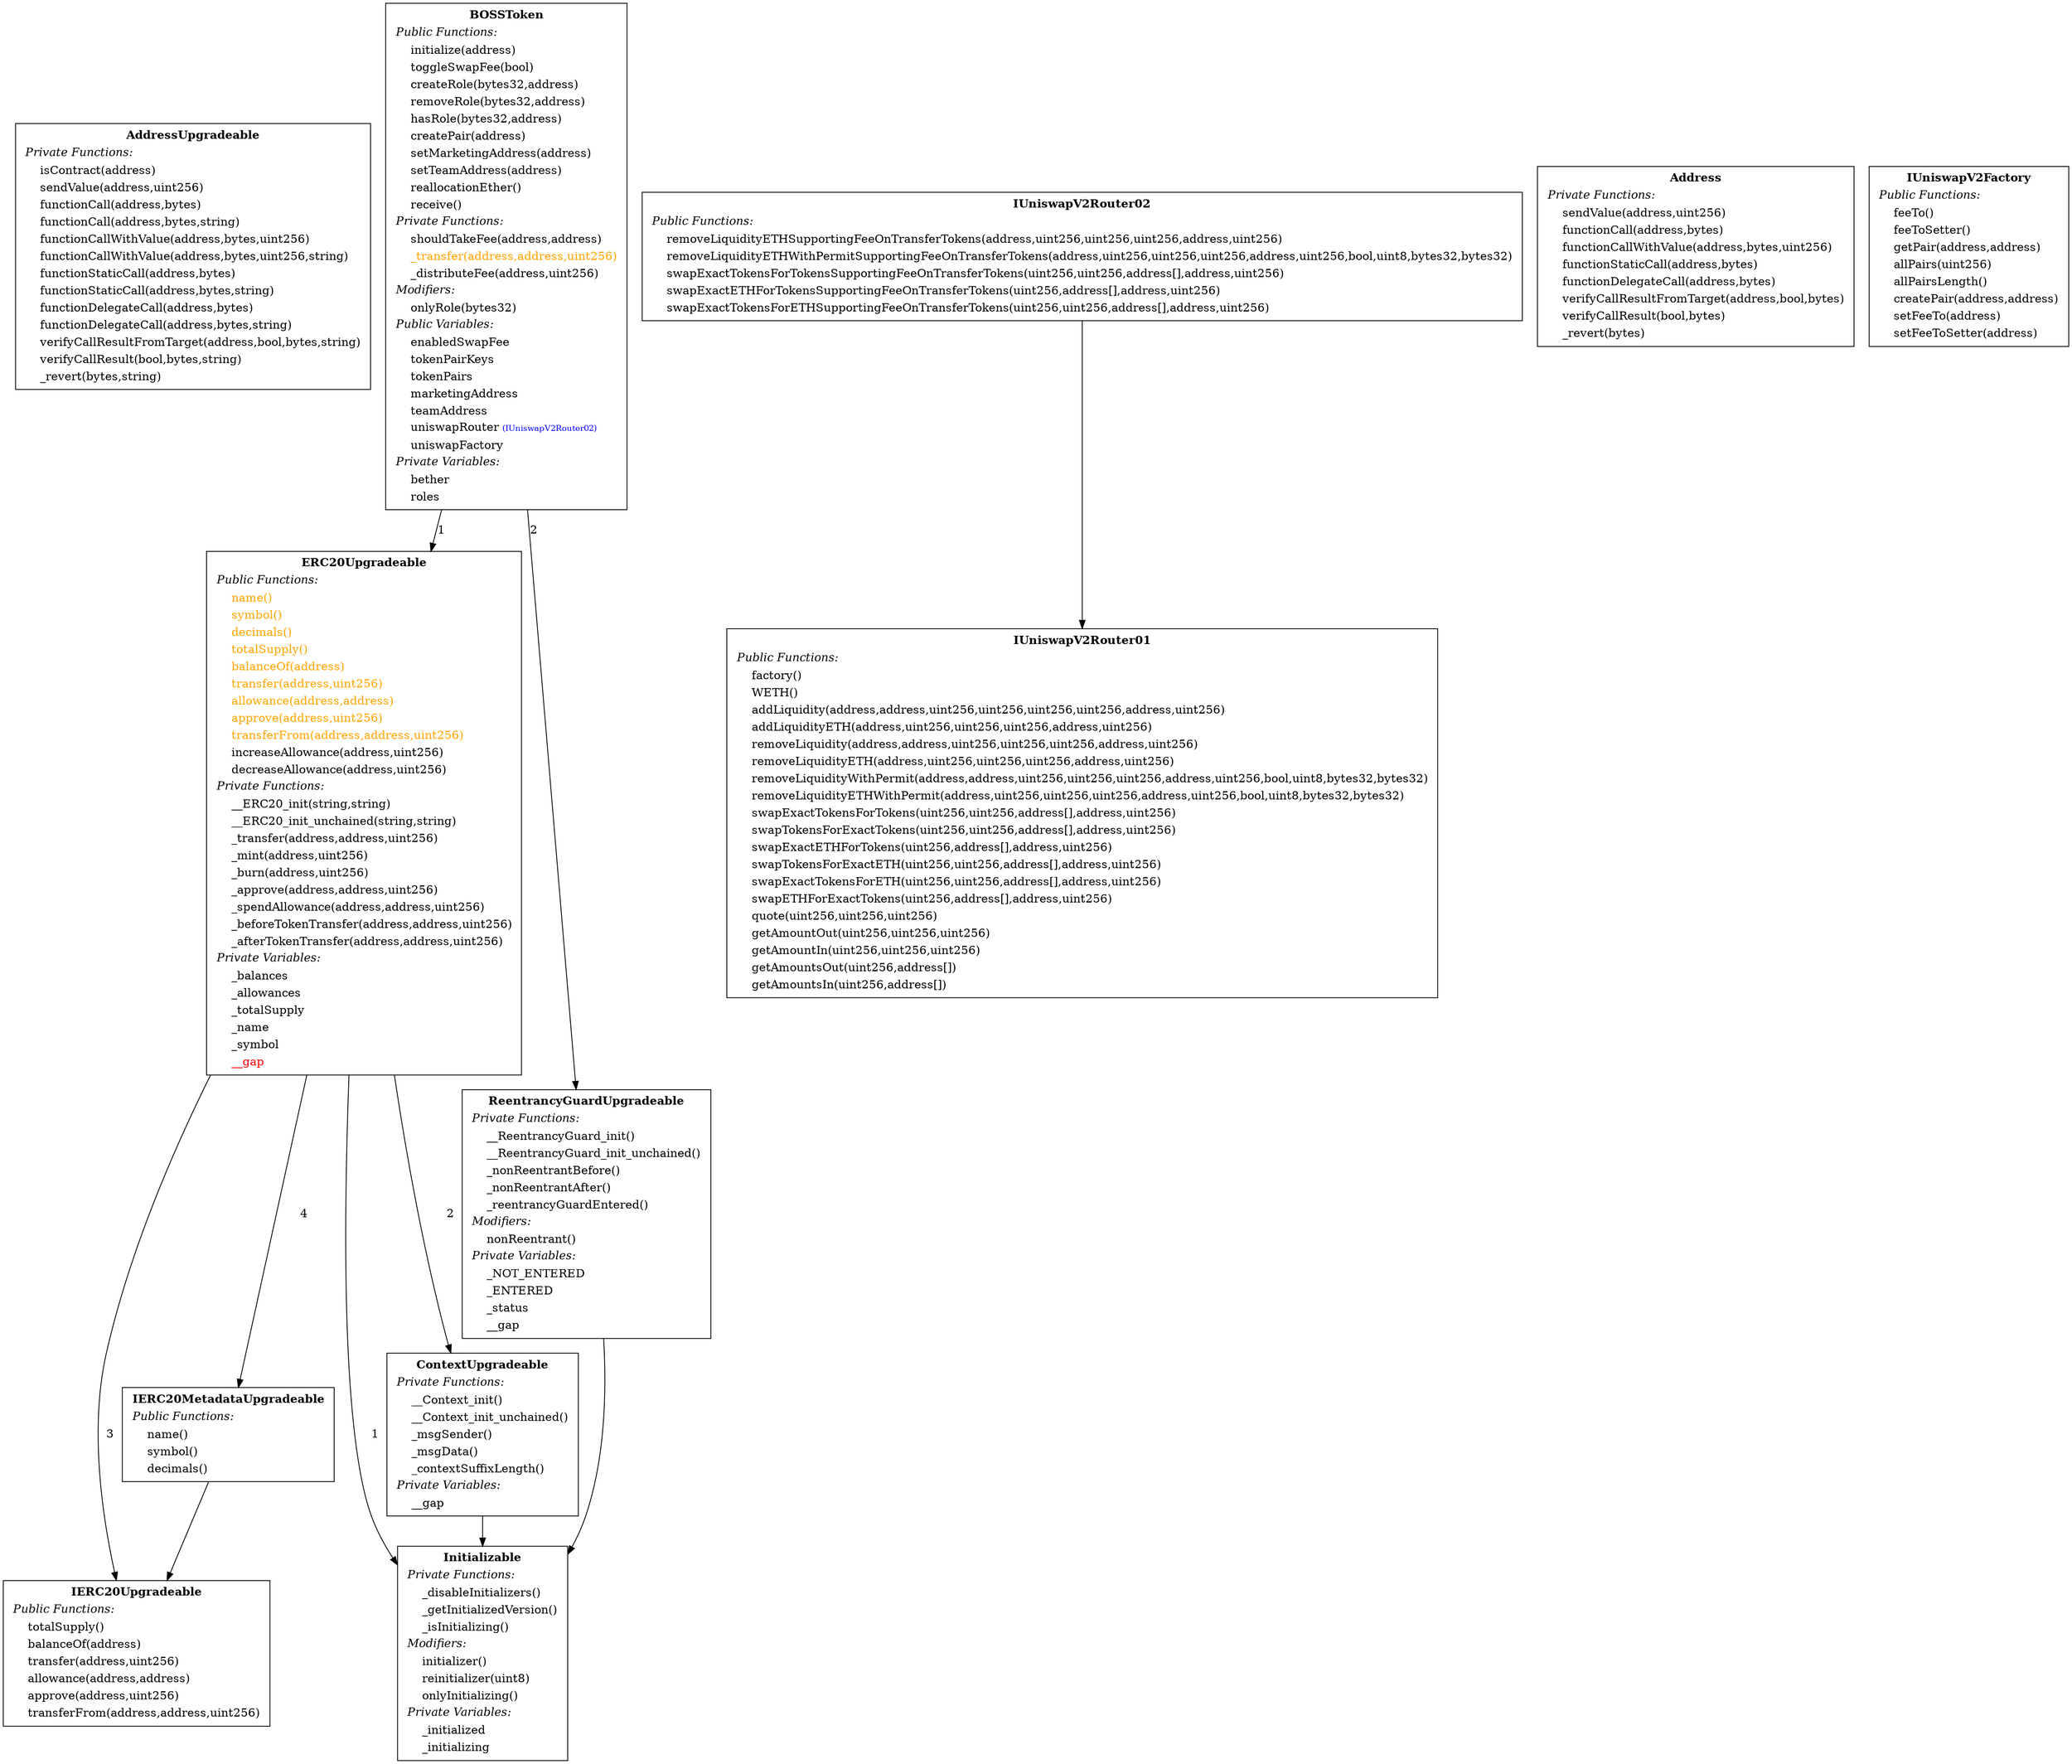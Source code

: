 digraph "" {
AddressUpgradeable[shape="box"label=< <TABLE border="0"><TR><TD align="center"><B>AddressUpgradeable</B></TD></TR><TR><TD align="left"><I>Private Functions:</I></TD></TR><TR><TD align="left">    isContract(address)</TD></TR><TR><TD align="left">    sendValue(address,uint256)</TD></TR><TR><TD align="left">    functionCall(address,bytes)</TD></TR><TR><TD align="left">    functionCall(address,bytes,string)</TD></TR><TR><TD align="left">    functionCallWithValue(address,bytes,uint256)</TD></TR><TR><TD align="left">    functionCallWithValue(address,bytes,uint256,string)</TD></TR><TR><TD align="left">    functionStaticCall(address,bytes)</TD></TR><TR><TD align="left">    functionStaticCall(address,bytes,string)</TD></TR><TR><TD align="left">    functionDelegateCall(address,bytes)</TD></TR><TR><TD align="left">    functionDelegateCall(address,bytes,string)</TD></TR><TR><TD align="left">    verifyCallResultFromTarget(address,bool,bytes,string)</TD></TR><TR><TD align="left">    verifyCallResult(bool,bytes,string)</TD></TR><TR><TD align="left">    _revert(bytes,string)</TD></TR></TABLE> >];

Initializable[shape="box"label=< <TABLE border="0"><TR><TD align="center"><B>Initializable</B></TD></TR><TR><TD align="left"><I>Private Functions:</I></TD></TR><TR><TD align="left">    _disableInitializers()</TD></TR><TR><TD align="left">    _getInitializedVersion()</TD></TR><TR><TD align="left">    _isInitializing()</TD></TR><TR><TD align="left"><I>Modifiers:</I></TD></TR><TR><TD align="left">    initializer()</TD></TR><TR><TD align="left">    reinitializer(uint8)</TD></TR><TR><TD align="left">    onlyInitializing()</TD></TR><TR><TD align="left"><I>Private Variables:</I></TD></TR><TR><TD align="left">    _initialized</TD></TR><TR><TD align="left">    _initializing</TD></TR></TABLE> >];

ReentrancyGuardUpgradeable -> Initializable;
ReentrancyGuardUpgradeable[shape="box"label=< <TABLE border="0"><TR><TD align="center"><B>ReentrancyGuardUpgradeable</B></TD></TR><TR><TD align="left"><I>Private Functions:</I></TD></TR><TR><TD align="left">    __ReentrancyGuard_init()</TD></TR><TR><TD align="left">    __ReentrancyGuard_init_unchained()</TD></TR><TR><TD align="left">    _nonReentrantBefore()</TD></TR><TR><TD align="left">    _nonReentrantAfter()</TD></TR><TR><TD align="left">    _reentrancyGuardEntered()</TD></TR><TR><TD align="left"><I>Modifiers:</I></TD></TR><TR><TD align="left">    nonReentrant()</TD></TR><TR><TD align="left"><I>Private Variables:</I></TD></TR><TR><TD align="left">    _NOT_ENTERED</TD></TR><TR><TD align="left">    _ENTERED</TD></TR><TR><TD align="left">    _status</TD></TR><TR><TD align="left">    __gap</TD></TR></TABLE> >];

IERC20Upgradeable[shape="box"label=< <TABLE border="0"><TR><TD align="center"><B>IERC20Upgradeable</B></TD></TR><TR><TD align="left"><I>Public Functions:</I></TD></TR><TR><TD align="left">    totalSupply()</TD></TR><TR><TD align="left">    balanceOf(address)</TD></TR><TR><TD align="left">    transfer(address,uint256)</TD></TR><TR><TD align="left">    allowance(address,address)</TD></TR><TR><TD align="left">    approve(address,uint256)</TD></TR><TR><TD align="left">    transferFrom(address,address,uint256)</TD></TR></TABLE> >];

IERC20MetadataUpgradeable -> IERC20Upgradeable;
IERC20MetadataUpgradeable[shape="box"label=< <TABLE border="0"><TR><TD align="center"><B>IERC20MetadataUpgradeable</B></TD></TR><TR><TD align="left"><I>Public Functions:</I></TD></TR><TR><TD align="left">    name()</TD></TR><TR><TD align="left">    symbol()</TD></TR><TR><TD align="left">    decimals()</TD></TR></TABLE> >];

ContextUpgradeable -> Initializable;
ContextUpgradeable[shape="box"label=< <TABLE border="0"><TR><TD align="center"><B>ContextUpgradeable</B></TD></TR><TR><TD align="left"><I>Private Functions:</I></TD></TR><TR><TD align="left">    __Context_init()</TD></TR><TR><TD align="left">    __Context_init_unchained()</TD></TR><TR><TD align="left">    _msgSender()</TD></TR><TR><TD align="left">    _msgData()</TD></TR><TR><TD align="left">    _contextSuffixLength()</TD></TR><TR><TD align="left"><I>Private Variables:</I></TD></TR><TR><TD align="left">    __gap</TD></TR></TABLE> >];

ERC20Upgradeable -> Initializable [ label="1" ];
ERC20Upgradeable -> ContextUpgradeable [ label="2" ];
ERC20Upgradeable -> IERC20Upgradeable [ label="3" ];
ERC20Upgradeable -> IERC20MetadataUpgradeable [ label="4" ];
ERC20Upgradeable[shape="box"label=< <TABLE border="0"><TR><TD align="center"><B>ERC20Upgradeable</B></TD></TR><TR><TD align="left"><I>Public Functions:</I></TD></TR><TR><TD align="left"><font color="#FFA500">    name()</font></TD></TR><TR><TD align="left"><font color="#FFA500">    symbol()</font></TD></TR><TR><TD align="left"><font color="#FFA500">    decimals()</font></TD></TR><TR><TD align="left"><font color="#FFA500">    totalSupply()</font></TD></TR><TR><TD align="left"><font color="#FFA500">    balanceOf(address)</font></TD></TR><TR><TD align="left"><font color="#FFA500">    transfer(address,uint256)</font></TD></TR><TR><TD align="left"><font color="#FFA500">    allowance(address,address)</font></TD></TR><TR><TD align="left"><font color="#FFA500">    approve(address,uint256)</font></TD></TR><TR><TD align="left"><font color="#FFA500">    transferFrom(address,address,uint256)</font></TD></TR><TR><TD align="left">    increaseAllowance(address,uint256)</TD></TR><TR><TD align="left">    decreaseAllowance(address,uint256)</TD></TR><TR><TD align="left"><I>Private Functions:</I></TD></TR><TR><TD align="left">    __ERC20_init(string,string)</TD></TR><TR><TD align="left">    __ERC20_init_unchained(string,string)</TD></TR><TR><TD align="left">    _transfer(address,address,uint256)</TD></TR><TR><TD align="left">    _mint(address,uint256)</TD></TR><TR><TD align="left">    _burn(address,uint256)</TD></TR><TR><TD align="left">    _approve(address,address,uint256)</TD></TR><TR><TD align="left">    _spendAllowance(address,address,uint256)</TD></TR><TR><TD align="left">    _beforeTokenTransfer(address,address,uint256)</TD></TR><TR><TD align="left">    _afterTokenTransfer(address,address,uint256)</TD></TR><TR><TD align="left"><I>Private Variables:</I></TD></TR><TR><TD align="left">    _balances</TD></TR><TR><TD align="left">    _allowances</TD></TR><TR><TD align="left">    _totalSupply</TD></TR><TR><TD align="left">    _name</TD></TR><TR><TD align="left">    _symbol</TD></TR><TR><TD align="left"><font color="red">    __gap</font></TD></TR></TABLE> >];

IUniswapV2Router01[shape="box"label=< <TABLE border="0"><TR><TD align="center"><B>IUniswapV2Router01</B></TD></TR><TR><TD align="left"><I>Public Functions:</I></TD></TR><TR><TD align="left">    factory()</TD></TR><TR><TD align="left">    WETH()</TD></TR><TR><TD align="left">    addLiquidity(address,address,uint256,uint256,uint256,uint256,address,uint256)</TD></TR><TR><TD align="left">    addLiquidityETH(address,uint256,uint256,uint256,address,uint256)</TD></TR><TR><TD align="left">    removeLiquidity(address,address,uint256,uint256,uint256,address,uint256)</TD></TR><TR><TD align="left">    removeLiquidityETH(address,uint256,uint256,uint256,address,uint256)</TD></TR><TR><TD align="left">    removeLiquidityWithPermit(address,address,uint256,uint256,uint256,address,uint256,bool,uint8,bytes32,bytes32)</TD></TR><TR><TD align="left">    removeLiquidityETHWithPermit(address,uint256,uint256,uint256,address,uint256,bool,uint8,bytes32,bytes32)</TD></TR><TR><TD align="left">    swapExactTokensForTokens(uint256,uint256,address[],address,uint256)</TD></TR><TR><TD align="left">    swapTokensForExactTokens(uint256,uint256,address[],address,uint256)</TD></TR><TR><TD align="left">    swapExactETHForTokens(uint256,address[],address,uint256)</TD></TR><TR><TD align="left">    swapTokensForExactETH(uint256,uint256,address[],address,uint256)</TD></TR><TR><TD align="left">    swapExactTokensForETH(uint256,uint256,address[],address,uint256)</TD></TR><TR><TD align="left">    swapETHForExactTokens(uint256,address[],address,uint256)</TD></TR><TR><TD align="left">    quote(uint256,uint256,uint256)</TD></TR><TR><TD align="left">    getAmountOut(uint256,uint256,uint256)</TD></TR><TR><TD align="left">    getAmountIn(uint256,uint256,uint256)</TD></TR><TR><TD align="left">    getAmountsOut(uint256,address[])</TD></TR><TR><TD align="left">    getAmountsIn(uint256,address[])</TD></TR></TABLE> >];

IUniswapV2Router02 -> IUniswapV2Router01;
IUniswapV2Router02[shape="box"label=< <TABLE border="0"><TR><TD align="center"><B>IUniswapV2Router02</B></TD></TR><TR><TD align="left"><I>Public Functions:</I></TD></TR><TR><TD align="left">    removeLiquidityETHSupportingFeeOnTransferTokens(address,uint256,uint256,uint256,address,uint256)</TD></TR><TR><TD align="left">    removeLiquidityETHWithPermitSupportingFeeOnTransferTokens(address,uint256,uint256,uint256,address,uint256,bool,uint8,bytes32,bytes32)</TD></TR><TR><TD align="left">    swapExactTokensForTokensSupportingFeeOnTransferTokens(uint256,uint256,address[],address,uint256)</TD></TR><TR><TD align="left">    swapExactETHForTokensSupportingFeeOnTransferTokens(uint256,address[],address,uint256)</TD></TR><TR><TD align="left">    swapExactTokensForETHSupportingFeeOnTransferTokens(uint256,uint256,address[],address,uint256)</TD></TR></TABLE> >];

Address[shape="box"label=< <TABLE border="0"><TR><TD align="center"><B>Address</B></TD></TR><TR><TD align="left"><I>Private Functions:</I></TD></TR><TR><TD align="left">    sendValue(address,uint256)</TD></TR><TR><TD align="left">    functionCall(address,bytes)</TD></TR><TR><TD align="left">    functionCallWithValue(address,bytes,uint256)</TD></TR><TR><TD align="left">    functionStaticCall(address,bytes)</TD></TR><TR><TD align="left">    functionDelegateCall(address,bytes)</TD></TR><TR><TD align="left">    verifyCallResultFromTarget(address,bool,bytes)</TD></TR><TR><TD align="left">    verifyCallResult(bool,bytes)</TD></TR><TR><TD align="left">    _revert(bytes)</TD></TR></TABLE> >];

IUniswapV2Factory[shape="box"label=< <TABLE border="0"><TR><TD align="center"><B>IUniswapV2Factory</B></TD></TR><TR><TD align="left"><I>Public Functions:</I></TD></TR><TR><TD align="left">    feeTo()</TD></TR><TR><TD align="left">    feeToSetter()</TD></TR><TR><TD align="left">    getPair(address,address)</TD></TR><TR><TD align="left">    allPairs(uint256)</TD></TR><TR><TD align="left">    allPairsLength()</TD></TR><TR><TD align="left">    createPair(address,address)</TD></TR><TR><TD align="left">    setFeeTo(address)</TD></TR><TR><TD align="left">    setFeeToSetter(address)</TD></TR></TABLE> >];

BOSSToken -> ERC20Upgradeable [ label="1" ];
BOSSToken -> ReentrancyGuardUpgradeable [ label="2" ];
BOSSToken[shape="box"label=< <TABLE border="0"><TR><TD align="center"><B>BOSSToken</B></TD></TR><TR><TD align="left"><I>Public Functions:</I></TD></TR><TR><TD align="left">    initialize(address)</TD></TR><TR><TD align="left">    toggleSwapFee(bool)</TD></TR><TR><TD align="left">    createRole(bytes32,address)</TD></TR><TR><TD align="left">    removeRole(bytes32,address)</TD></TR><TR><TD align="left">    hasRole(bytes32,address)</TD></TR><TR><TD align="left">    createPair(address)</TD></TR><TR><TD align="left">    setMarketingAddress(address)</TD></TR><TR><TD align="left">    setTeamAddress(address)</TD></TR><TR><TD align="left">    reallocationEther()</TD></TR><TR><TD align="left">    receive()</TD></TR><TR><TD align="left"><I>Private Functions:</I></TD></TR><TR><TD align="left">    shouldTakeFee(address,address)</TD></TR><TR><TD align="left"><font color="#FFA500">    _transfer(address,address,uint256)</font></TD></TR><TR><TD align="left">    _distributeFee(address,uint256)</TD></TR><TR><TD align="left"><I>Modifiers:</I></TD></TR><TR><TD align="left">    onlyRole(bytes32)</TD></TR><TR><TD align="left"><I>Public Variables:</I></TD></TR><TR><TD align="left">    enabledSwapFee</TD></TR><TR><TD align="left">    tokenPairKeys</TD></TR><TR><TD align="left">    tokenPairs</TD></TR><TR><TD align="left">    marketingAddress</TD></TR><TR><TD align="left">    teamAddress</TD></TR><TR><TD align="left">    uniswapRouter<font color="blue" POINT-SIZE="10"> (IUniswapV2Router02)</font></TD></TR><TR><TD align="left">    uniswapFactory</TD></TR><TR><TD align="left"><I>Private Variables:</I></TD></TR><TR><TD align="left">    bether</TD></TR><TR><TD align="left">    roles</TD></TR></TABLE> >];

}